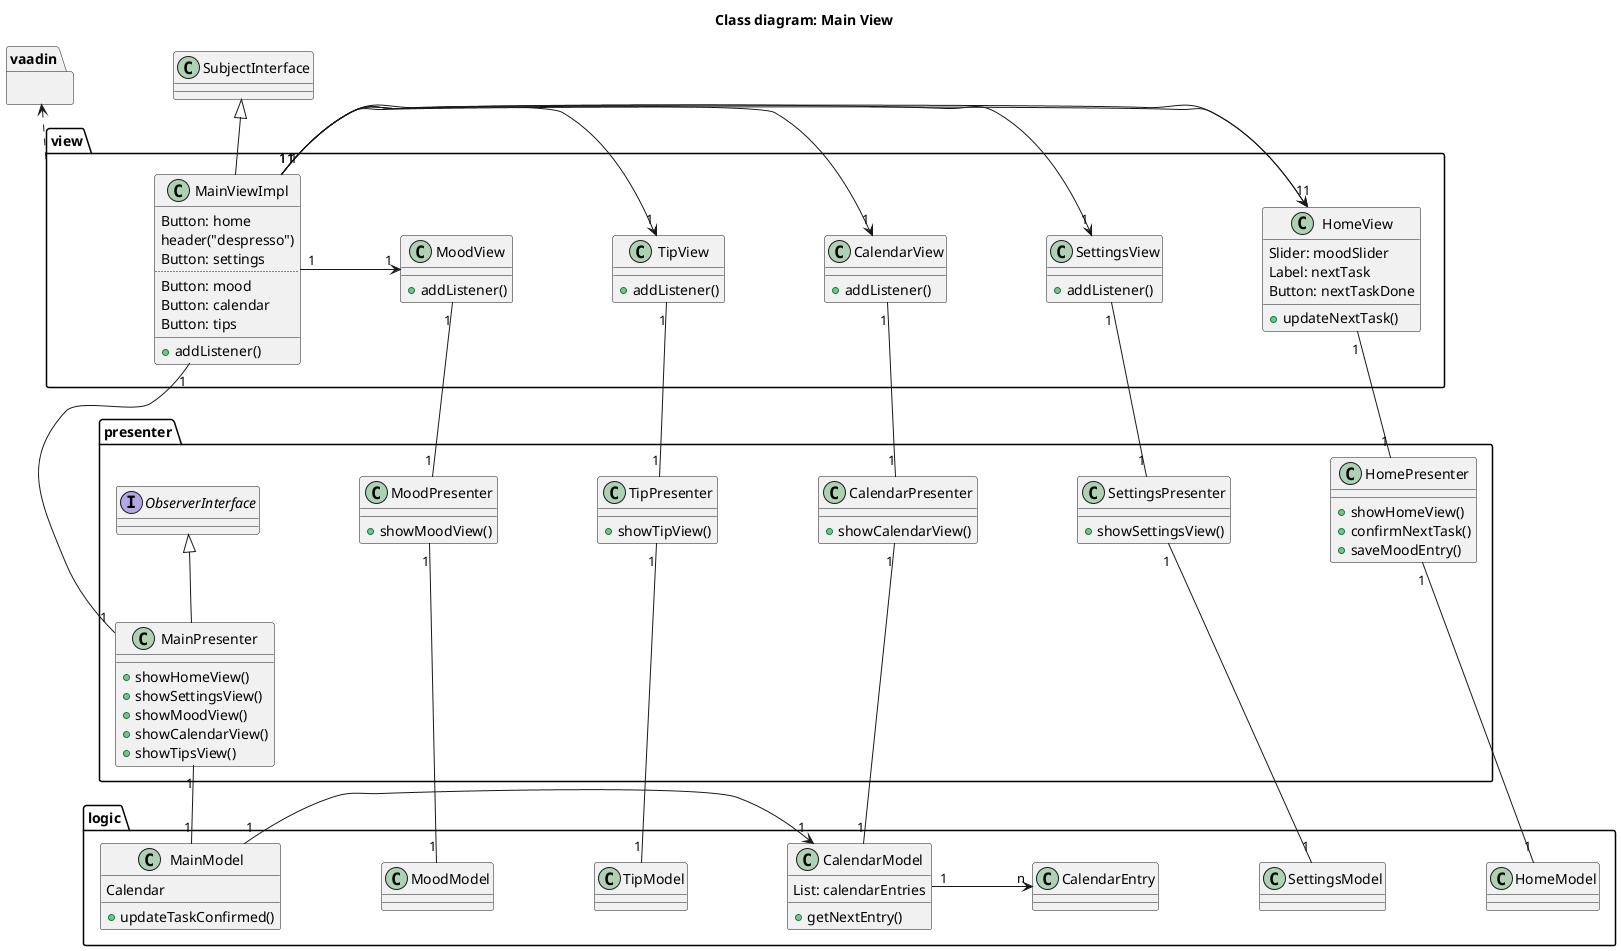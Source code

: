 @startuml

skinparam nodesep 100
/'skinparam ranksep 200'/

title Class diagram: Main View

/' Define the dependencies
Entry <|-- ToDo
'/


/' Define the class details'/

package vaadin {
}

package view {
    class SettingsView {
    + addListener()
    }
    class CalendarView {
    + addListener()
    }
    class MoodView {
    + addListener()
    }
    class TipView {
    + addListener()
    }
    class HomeView {
        Slider: moodSlider
        Label: nextTask
        Button: nextTaskDone
        + updateNextTask()
        }
    class MainViewImpl {
        Button: home
        header("despresso")
        Button: settings
        ..
        Button: mood
        Button: calendar
        Button: tips
        __
        + addListener()
        }
}

package presenter {
    interface ObserverInterface

    class MainPresenter{
    + showHomeView()
    + showSettingsView()
    + showMoodView()
    + showCalendarView()
    + showTipsView()
    }

    class HomePresenter {
    + showHomeView()
    + confirmNextTask()
    + saveMoodEntry()
    }

    class SettingsPresenter {
    + showSettingsView()
    }
    class CalendarPresenter {
    + showCalendarView()
    }
    class TipPresenter {
    + showTipView()
    }
    class MoodPresenter {
    + showMoodView()
    }
}

package logic {
    class MainModel {
    Calendar
    + updateTaskConfirmed()
    }

    class CalendarModel {
    List: calendarEntries
    + getNextEntry()
    }

    class MoodModel {
        }

    class TipModel {
    }

    class SettingsModel {
    }

    class HomeModel {
    }

    class CalendarEntry {
    }
}

/' Define entity relations (?)'/

vaadin <.. view

/' Presenter - View'/
MainPresenter "1" -- "1" MainViewImpl
SettingsView "1" -- "1" SettingsPresenter
HomeView "1" -- "1" HomePresenter
TipView "1" -- "1" TipPresenter
CalendarView "1" -- "1" CalendarPresenter
MoodView "1" -- "1" MoodPresenter

/' View - View'/
MainViewImpl "1" -> "1" HomeView
MainViewImpl "1" -> "1" SettingsView
MainViewImpl "1" -> "1" CalendarView
MainViewImpl "1" -> "1" TipView
MainViewImpl "1" -> "1" HomeView
MainViewImpl "1" -> "1" MoodView

/' Presenter - Model'/
MainPresenter "1" -- "1" MainModel
TipPresenter "1" -- "1" TipModel
MoodPresenter "1" -- "1" MoodModel
SettingsPresenter "1" -- "1" SettingsModel
HomePresenter "1" -- "1" HomeModel
CalendarPresenter "1" -- "1" CalendarModel


CalendarModel "1" -> "n" CalendarEntry

MainModel "1" -> "1" CalendarModel

SubjectInterface <|-- MainViewImpl
ObserverInterface <|-- MainPresenter

@enduml
